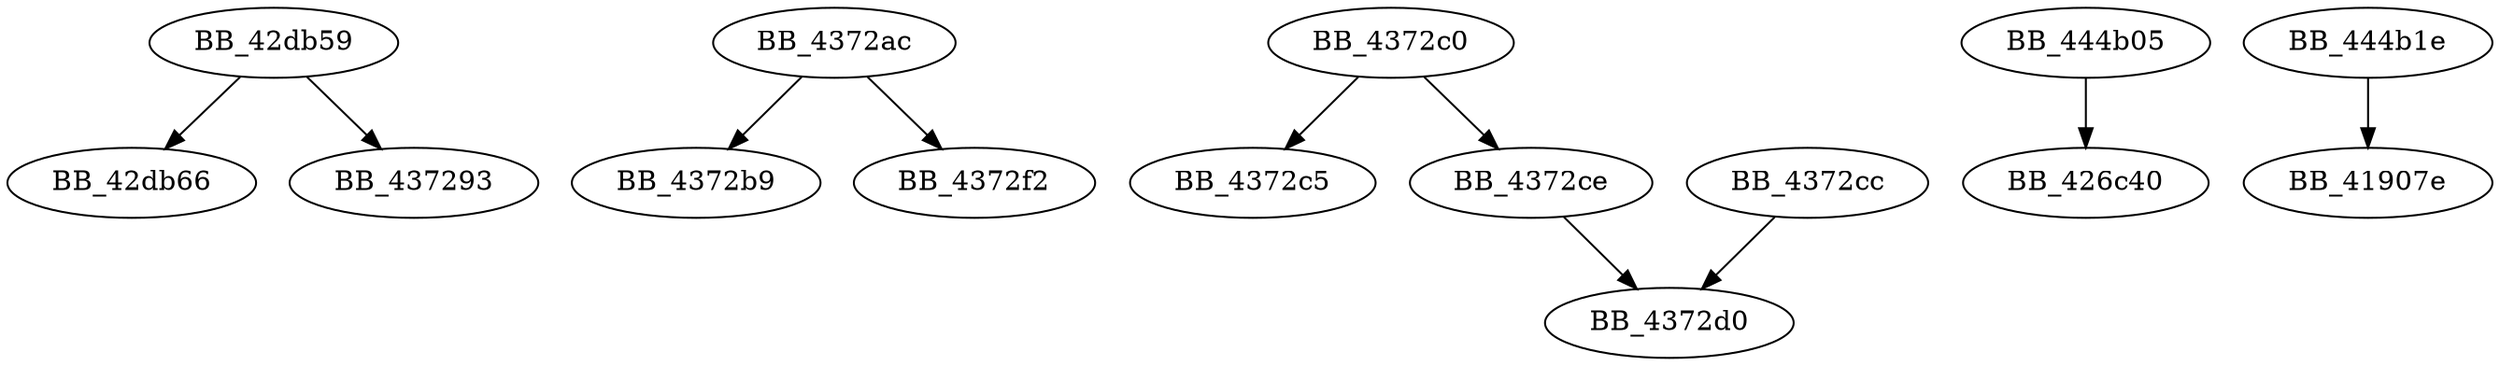 DiGraph sub_42DB59{
BB_42db59->BB_42db66
BB_42db59->BB_437293
BB_4372ac->BB_4372b9
BB_4372ac->BB_4372f2
BB_4372c0->BB_4372c5
BB_4372c0->BB_4372ce
BB_4372cc->BB_4372d0
BB_4372ce->BB_4372d0
BB_444b05->BB_426c40
BB_444b1e->BB_41907e
}
